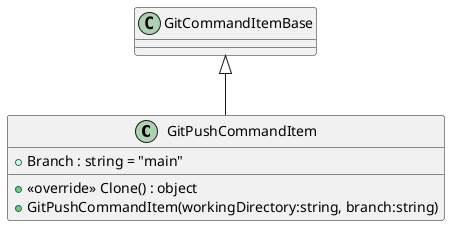 @startuml
class GitPushCommandItem {
    + Branch : string = "main"
    + <<override>> Clone() : object
    + GitPushCommandItem(workingDirectory:string, branch:string)
}
GitCommandItemBase <|-- GitPushCommandItem
@enduml
